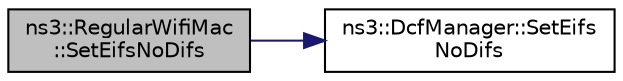 digraph "ns3::RegularWifiMac::SetEifsNoDifs"
{
  edge [fontname="Helvetica",fontsize="10",labelfontname="Helvetica",labelfontsize="10"];
  node [fontname="Helvetica",fontsize="10",shape=record];
  rankdir="LR";
  Node1 [label="ns3::RegularWifiMac\l::SetEifsNoDifs",height=0.2,width=0.4,color="black", fillcolor="grey75", style="filled", fontcolor="black"];
  Node1 -> Node2 [color="midnightblue",fontsize="10",style="solid"];
  Node2 [label="ns3::DcfManager::SetEifs\lNoDifs",height=0.2,width=0.4,color="black", fillcolor="white", style="filled",URL="$de/d60/classns3_1_1DcfManager.html#aa917bc57e6828c4060730c7c0cfb00e2"];
}

